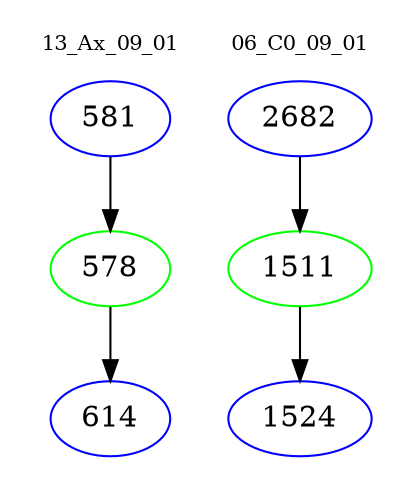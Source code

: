 digraph{
subgraph cluster_0 {
color = white
label = "13_Ax_09_01";
fontsize=10;
T0_581 [label="581", color="blue"]
T0_581 -> T0_578 [color="black"]
T0_578 [label="578", color="green"]
T0_578 -> T0_614 [color="black"]
T0_614 [label="614", color="blue"]
}
subgraph cluster_1 {
color = white
label = "06_C0_09_01";
fontsize=10;
T1_2682 [label="2682", color="blue"]
T1_2682 -> T1_1511 [color="black"]
T1_1511 [label="1511", color="green"]
T1_1511 -> T1_1524 [color="black"]
T1_1524 [label="1524", color="blue"]
}
}
